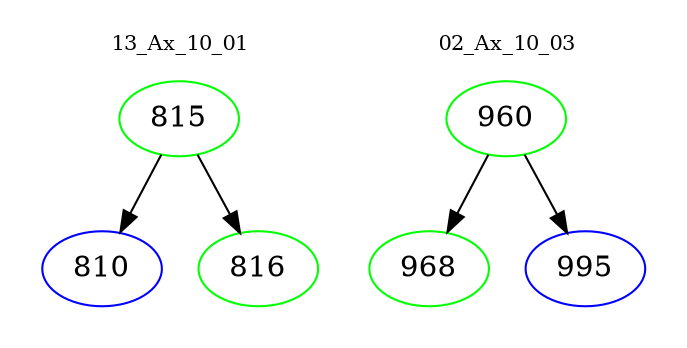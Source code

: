 digraph{
subgraph cluster_0 {
color = white
label = "13_Ax_10_01";
fontsize=10;
T0_815 [label="815", color="green"]
T0_815 -> T0_810 [color="black"]
T0_810 [label="810", color="blue"]
T0_815 -> T0_816 [color="black"]
T0_816 [label="816", color="green"]
}
subgraph cluster_1 {
color = white
label = "02_Ax_10_03";
fontsize=10;
T1_960 [label="960", color="green"]
T1_960 -> T1_968 [color="black"]
T1_968 [label="968", color="green"]
T1_960 -> T1_995 [color="black"]
T1_995 [label="995", color="blue"]
}
}
